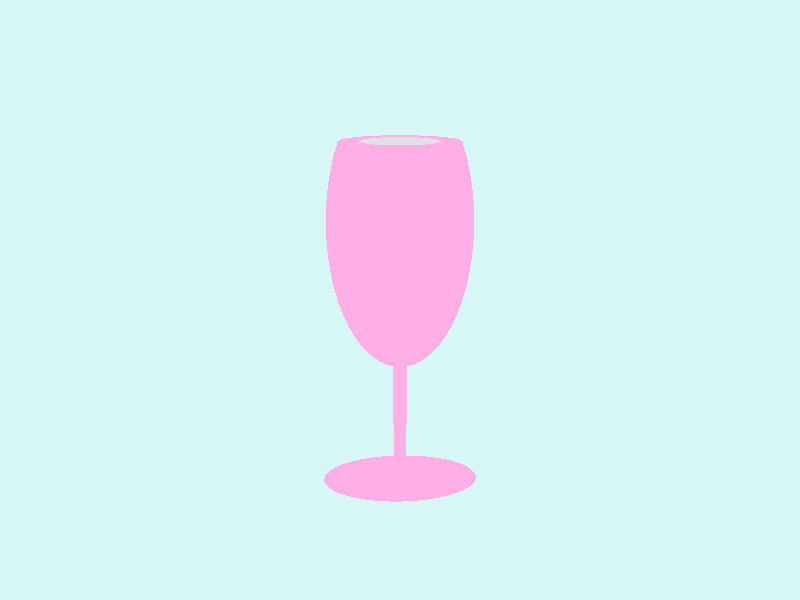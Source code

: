#include "colors.inc"  
#include "textures.inc"  

background {color Turquoise}

camera { 
  location <0,30,40>
  look_at <0,15,0>
}
union
{
  difference
  {
    sphere { 
      <0,0,0>, 5
      scale <0,-2,0>
    }
    sphere { 
      <0,0,0>, 4
      scale <0,-2,0>
      pigment { color Gray } 
    }
    box 
    {
      <-5,6,-5>,
      <5,10,5>
    }
    pigment { color NeonPink }
    translate y*20
  } // end: difference

  cylinder 
  {
    <0,0,0>, // intiial center
    <0,10,0> // final center
    0.5      // radius
    pigment {color NeonPink}
  }
  
  cone
   {
    <0,1,0>, 0 // center and radius of initial circle
     <0,0,0>, 6 // center and radius of final circle
     rotate <-20,0,-1> 
     pigment {color NeonPink}
   }
} // end: union

light_source {<2,4,3> color White}

plane 
{
  <0,1,0>, -2
  pigment {
    color Turquoise
  }
}